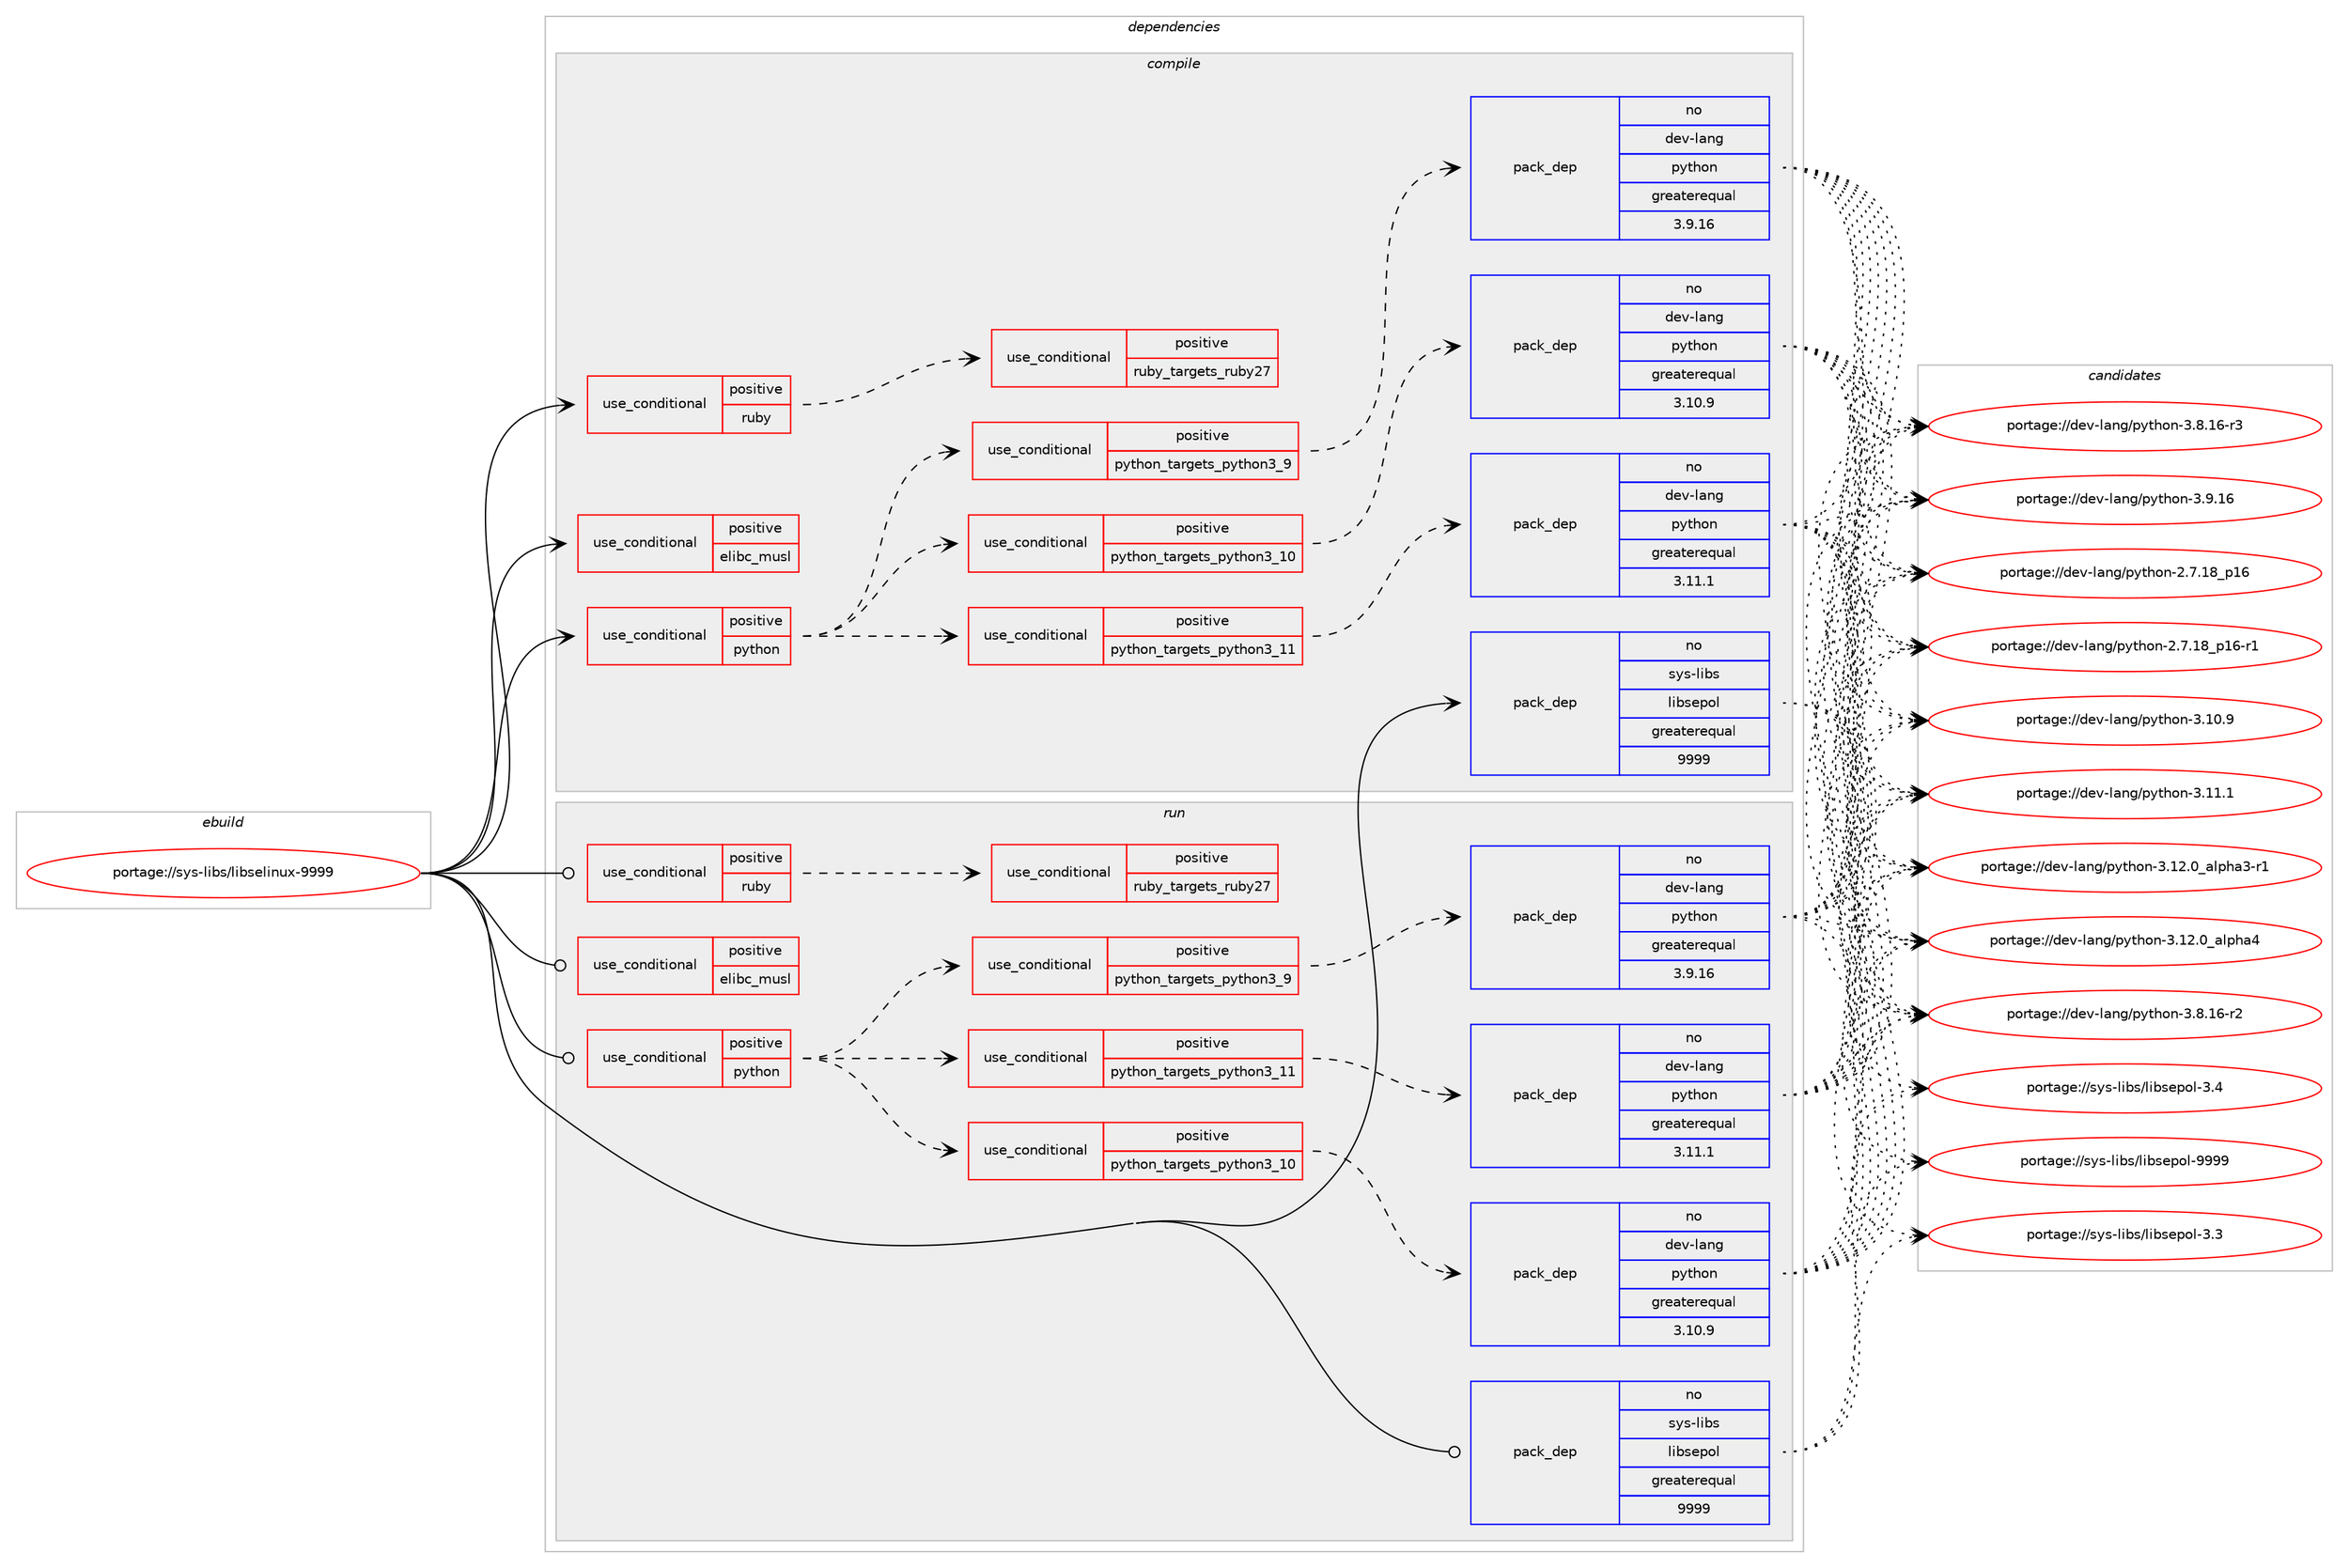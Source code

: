digraph prolog {

# *************
# Graph options
# *************

newrank=true;
concentrate=true;
compound=true;
graph [rankdir=LR,fontname=Helvetica,fontsize=10,ranksep=1.5];#, ranksep=2.5, nodesep=0.2];
edge  [arrowhead=vee];
node  [fontname=Helvetica,fontsize=10];

# **********
# The ebuild
# **********

subgraph cluster_leftcol {
color=gray;
rank=same;
label=<<i>ebuild</i>>;
id [label="portage://sys-libs/libselinux-9999", color=red, width=4, href="../sys-libs/libselinux-9999.svg"];
}

# ****************
# The dependencies
# ****************

subgraph cluster_midcol {
color=gray;
label=<<i>dependencies</i>>;
subgraph cluster_compile {
fillcolor="#eeeeee";
style=filled;
label=<<i>compile</i>>;
subgraph cond6977 {
dependency11008 [label=<<TABLE BORDER="0" CELLBORDER="1" CELLSPACING="0" CELLPADDING="4"><TR><TD ROWSPAN="3" CELLPADDING="10">use_conditional</TD></TR><TR><TD>positive</TD></TR><TR><TD>elibc_musl</TD></TR></TABLE>>, shape=none, color=red];
# *** BEGIN UNKNOWN DEPENDENCY TYPE (TODO) ***
# dependency11008 -> package_dependency(portage://sys-libs/libselinux-9999,install,no,sys-libs,fts-standalone,none,[,,],[],[])
# *** END UNKNOWN DEPENDENCY TYPE (TODO) ***

}
id:e -> dependency11008:w [weight=20,style="solid",arrowhead="vee"];
subgraph cond6978 {
dependency11009 [label=<<TABLE BORDER="0" CELLBORDER="1" CELLSPACING="0" CELLPADDING="4"><TR><TD ROWSPAN="3" CELLPADDING="10">use_conditional</TD></TR><TR><TD>positive</TD></TR><TR><TD>python</TD></TR></TABLE>>, shape=none, color=red];
subgraph cond6979 {
dependency11010 [label=<<TABLE BORDER="0" CELLBORDER="1" CELLSPACING="0" CELLPADDING="4"><TR><TD ROWSPAN="3" CELLPADDING="10">use_conditional</TD></TR><TR><TD>positive</TD></TR><TR><TD>python_targets_python3_9</TD></TR></TABLE>>, shape=none, color=red];
subgraph pack3943 {
dependency11011 [label=<<TABLE BORDER="0" CELLBORDER="1" CELLSPACING="0" CELLPADDING="4" WIDTH="220"><TR><TD ROWSPAN="6" CELLPADDING="30">pack_dep</TD></TR><TR><TD WIDTH="110">no</TD></TR><TR><TD>dev-lang</TD></TR><TR><TD>python</TD></TR><TR><TD>greaterequal</TD></TR><TR><TD>3.9.16</TD></TR></TABLE>>, shape=none, color=blue];
}
dependency11010:e -> dependency11011:w [weight=20,style="dashed",arrowhead="vee"];
}
dependency11009:e -> dependency11010:w [weight=20,style="dashed",arrowhead="vee"];
subgraph cond6980 {
dependency11012 [label=<<TABLE BORDER="0" CELLBORDER="1" CELLSPACING="0" CELLPADDING="4"><TR><TD ROWSPAN="3" CELLPADDING="10">use_conditional</TD></TR><TR><TD>positive</TD></TR><TR><TD>python_targets_python3_10</TD></TR></TABLE>>, shape=none, color=red];
subgraph pack3944 {
dependency11013 [label=<<TABLE BORDER="0" CELLBORDER="1" CELLSPACING="0" CELLPADDING="4" WIDTH="220"><TR><TD ROWSPAN="6" CELLPADDING="30">pack_dep</TD></TR><TR><TD WIDTH="110">no</TD></TR><TR><TD>dev-lang</TD></TR><TR><TD>python</TD></TR><TR><TD>greaterequal</TD></TR><TR><TD>3.10.9</TD></TR></TABLE>>, shape=none, color=blue];
}
dependency11012:e -> dependency11013:w [weight=20,style="dashed",arrowhead="vee"];
}
dependency11009:e -> dependency11012:w [weight=20,style="dashed",arrowhead="vee"];
subgraph cond6981 {
dependency11014 [label=<<TABLE BORDER="0" CELLBORDER="1" CELLSPACING="0" CELLPADDING="4"><TR><TD ROWSPAN="3" CELLPADDING="10">use_conditional</TD></TR><TR><TD>positive</TD></TR><TR><TD>python_targets_python3_11</TD></TR></TABLE>>, shape=none, color=red];
subgraph pack3945 {
dependency11015 [label=<<TABLE BORDER="0" CELLBORDER="1" CELLSPACING="0" CELLPADDING="4" WIDTH="220"><TR><TD ROWSPAN="6" CELLPADDING="30">pack_dep</TD></TR><TR><TD WIDTH="110">no</TD></TR><TR><TD>dev-lang</TD></TR><TR><TD>python</TD></TR><TR><TD>greaterequal</TD></TR><TR><TD>3.11.1</TD></TR></TABLE>>, shape=none, color=blue];
}
dependency11014:e -> dependency11015:w [weight=20,style="dashed",arrowhead="vee"];
}
dependency11009:e -> dependency11014:w [weight=20,style="dashed",arrowhead="vee"];
}
id:e -> dependency11009:w [weight=20,style="solid",arrowhead="vee"];
subgraph cond6982 {
dependency11016 [label=<<TABLE BORDER="0" CELLBORDER="1" CELLSPACING="0" CELLPADDING="4"><TR><TD ROWSPAN="3" CELLPADDING="10">use_conditional</TD></TR><TR><TD>positive</TD></TR><TR><TD>ruby</TD></TR></TABLE>>, shape=none, color=red];
subgraph cond6983 {
dependency11017 [label=<<TABLE BORDER="0" CELLBORDER="1" CELLSPACING="0" CELLPADDING="4"><TR><TD ROWSPAN="3" CELLPADDING="10">use_conditional</TD></TR><TR><TD>positive</TD></TR><TR><TD>ruby_targets_ruby27</TD></TR></TABLE>>, shape=none, color=red];
# *** BEGIN UNKNOWN DEPENDENCY TYPE (TODO) ***
# dependency11017 -> package_dependency(portage://sys-libs/libselinux-9999,install,no,dev-lang,ruby,none,[,,],[slot(2.7)],[])
# *** END UNKNOWN DEPENDENCY TYPE (TODO) ***

}
dependency11016:e -> dependency11017:w [weight=20,style="dashed",arrowhead="vee"];
}
id:e -> dependency11016:w [weight=20,style="solid",arrowhead="vee"];
# *** BEGIN UNKNOWN DEPENDENCY TYPE (TODO) ***
# id -> package_dependency(portage://sys-libs/libselinux-9999,install,no,dev-libs,libpcre2,none,[,,],any_same_slot,[use(optenable(static-libs),none),use(optenable(abi_x86_32),negative),use(optenable(abi_x86_64),negative),use(optenable(abi_x86_x32),negative),use(optenable(abi_mips_n32),negative),use(optenable(abi_mips_n64),negative),use(optenable(abi_mips_o32),negative),use(optenable(abi_s390_32),negative),use(optenable(abi_s390_64),negative)])
# *** END UNKNOWN DEPENDENCY TYPE (TODO) ***

subgraph pack3946 {
dependency11018 [label=<<TABLE BORDER="0" CELLBORDER="1" CELLSPACING="0" CELLPADDING="4" WIDTH="220"><TR><TD ROWSPAN="6" CELLPADDING="30">pack_dep</TD></TR><TR><TD WIDTH="110">no</TD></TR><TR><TD>sys-libs</TD></TR><TR><TD>libsepol</TD></TR><TR><TD>greaterequal</TD></TR><TR><TD>9999</TD></TR></TABLE>>, shape=none, color=blue];
}
id:e -> dependency11018:w [weight=20,style="solid",arrowhead="vee"];
}
subgraph cluster_compileandrun {
fillcolor="#eeeeee";
style=filled;
label=<<i>compile and run</i>>;
}
subgraph cluster_run {
fillcolor="#eeeeee";
style=filled;
label=<<i>run</i>>;
subgraph cond6984 {
dependency11019 [label=<<TABLE BORDER="0" CELLBORDER="1" CELLSPACING="0" CELLPADDING="4"><TR><TD ROWSPAN="3" CELLPADDING="10">use_conditional</TD></TR><TR><TD>positive</TD></TR><TR><TD>elibc_musl</TD></TR></TABLE>>, shape=none, color=red];
# *** BEGIN UNKNOWN DEPENDENCY TYPE (TODO) ***
# dependency11019 -> package_dependency(portage://sys-libs/libselinux-9999,run,no,sys-libs,fts-standalone,none,[,,],[],[])
# *** END UNKNOWN DEPENDENCY TYPE (TODO) ***

}
id:e -> dependency11019:w [weight=20,style="solid",arrowhead="odot"];
subgraph cond6985 {
dependency11020 [label=<<TABLE BORDER="0" CELLBORDER="1" CELLSPACING="0" CELLPADDING="4"><TR><TD ROWSPAN="3" CELLPADDING="10">use_conditional</TD></TR><TR><TD>positive</TD></TR><TR><TD>python</TD></TR></TABLE>>, shape=none, color=red];
subgraph cond6986 {
dependency11021 [label=<<TABLE BORDER="0" CELLBORDER="1" CELLSPACING="0" CELLPADDING="4"><TR><TD ROWSPAN="3" CELLPADDING="10">use_conditional</TD></TR><TR><TD>positive</TD></TR><TR><TD>python_targets_python3_9</TD></TR></TABLE>>, shape=none, color=red];
subgraph pack3947 {
dependency11022 [label=<<TABLE BORDER="0" CELLBORDER="1" CELLSPACING="0" CELLPADDING="4" WIDTH="220"><TR><TD ROWSPAN="6" CELLPADDING="30">pack_dep</TD></TR><TR><TD WIDTH="110">no</TD></TR><TR><TD>dev-lang</TD></TR><TR><TD>python</TD></TR><TR><TD>greaterequal</TD></TR><TR><TD>3.9.16</TD></TR></TABLE>>, shape=none, color=blue];
}
dependency11021:e -> dependency11022:w [weight=20,style="dashed",arrowhead="vee"];
}
dependency11020:e -> dependency11021:w [weight=20,style="dashed",arrowhead="vee"];
subgraph cond6987 {
dependency11023 [label=<<TABLE BORDER="0" CELLBORDER="1" CELLSPACING="0" CELLPADDING="4"><TR><TD ROWSPAN="3" CELLPADDING="10">use_conditional</TD></TR><TR><TD>positive</TD></TR><TR><TD>python_targets_python3_10</TD></TR></TABLE>>, shape=none, color=red];
subgraph pack3948 {
dependency11024 [label=<<TABLE BORDER="0" CELLBORDER="1" CELLSPACING="0" CELLPADDING="4" WIDTH="220"><TR><TD ROWSPAN="6" CELLPADDING="30">pack_dep</TD></TR><TR><TD WIDTH="110">no</TD></TR><TR><TD>dev-lang</TD></TR><TR><TD>python</TD></TR><TR><TD>greaterequal</TD></TR><TR><TD>3.10.9</TD></TR></TABLE>>, shape=none, color=blue];
}
dependency11023:e -> dependency11024:w [weight=20,style="dashed",arrowhead="vee"];
}
dependency11020:e -> dependency11023:w [weight=20,style="dashed",arrowhead="vee"];
subgraph cond6988 {
dependency11025 [label=<<TABLE BORDER="0" CELLBORDER="1" CELLSPACING="0" CELLPADDING="4"><TR><TD ROWSPAN="3" CELLPADDING="10">use_conditional</TD></TR><TR><TD>positive</TD></TR><TR><TD>python_targets_python3_11</TD></TR></TABLE>>, shape=none, color=red];
subgraph pack3949 {
dependency11026 [label=<<TABLE BORDER="0" CELLBORDER="1" CELLSPACING="0" CELLPADDING="4" WIDTH="220"><TR><TD ROWSPAN="6" CELLPADDING="30">pack_dep</TD></TR><TR><TD WIDTH="110">no</TD></TR><TR><TD>dev-lang</TD></TR><TR><TD>python</TD></TR><TR><TD>greaterequal</TD></TR><TR><TD>3.11.1</TD></TR></TABLE>>, shape=none, color=blue];
}
dependency11025:e -> dependency11026:w [weight=20,style="dashed",arrowhead="vee"];
}
dependency11020:e -> dependency11025:w [weight=20,style="dashed",arrowhead="vee"];
}
id:e -> dependency11020:w [weight=20,style="solid",arrowhead="odot"];
subgraph cond6989 {
dependency11027 [label=<<TABLE BORDER="0" CELLBORDER="1" CELLSPACING="0" CELLPADDING="4"><TR><TD ROWSPAN="3" CELLPADDING="10">use_conditional</TD></TR><TR><TD>positive</TD></TR><TR><TD>ruby</TD></TR></TABLE>>, shape=none, color=red];
subgraph cond6990 {
dependency11028 [label=<<TABLE BORDER="0" CELLBORDER="1" CELLSPACING="0" CELLPADDING="4"><TR><TD ROWSPAN="3" CELLPADDING="10">use_conditional</TD></TR><TR><TD>positive</TD></TR><TR><TD>ruby_targets_ruby27</TD></TR></TABLE>>, shape=none, color=red];
# *** BEGIN UNKNOWN DEPENDENCY TYPE (TODO) ***
# dependency11028 -> package_dependency(portage://sys-libs/libselinux-9999,run,no,dev-lang,ruby,none,[,,],[slot(2.7)],[])
# *** END UNKNOWN DEPENDENCY TYPE (TODO) ***

}
dependency11027:e -> dependency11028:w [weight=20,style="dashed",arrowhead="vee"];
}
id:e -> dependency11027:w [weight=20,style="solid",arrowhead="odot"];
# *** BEGIN UNKNOWN DEPENDENCY TYPE (TODO) ***
# id -> package_dependency(portage://sys-libs/libselinux-9999,run,no,dev-libs,libpcre2,none,[,,],any_same_slot,[use(optenable(static-libs),none),use(optenable(abi_x86_32),negative),use(optenable(abi_x86_64),negative),use(optenable(abi_x86_x32),negative),use(optenable(abi_mips_n32),negative),use(optenable(abi_mips_n64),negative),use(optenable(abi_mips_o32),negative),use(optenable(abi_s390_32),negative),use(optenable(abi_s390_64),negative)])
# *** END UNKNOWN DEPENDENCY TYPE (TODO) ***

subgraph pack3950 {
dependency11029 [label=<<TABLE BORDER="0" CELLBORDER="1" CELLSPACING="0" CELLPADDING="4" WIDTH="220"><TR><TD ROWSPAN="6" CELLPADDING="30">pack_dep</TD></TR><TR><TD WIDTH="110">no</TD></TR><TR><TD>sys-libs</TD></TR><TR><TD>libsepol</TD></TR><TR><TD>greaterequal</TD></TR><TR><TD>9999</TD></TR></TABLE>>, shape=none, color=blue];
}
id:e -> dependency11029:w [weight=20,style="solid",arrowhead="odot"];
}
}

# **************
# The candidates
# **************

subgraph cluster_choices {
rank=same;
color=gray;
label=<<i>candidates</i>>;

subgraph choice3943 {
color=black;
nodesep=1;
choice10010111845108971101034711212111610411111045504655464956951124954 [label="portage://dev-lang/python-2.7.18_p16", color=red, width=4,href="../dev-lang/python-2.7.18_p16.svg"];
choice100101118451089711010347112121116104111110455046554649569511249544511449 [label="portage://dev-lang/python-2.7.18_p16-r1", color=red, width=4,href="../dev-lang/python-2.7.18_p16-r1.svg"];
choice10010111845108971101034711212111610411111045514649484657 [label="portage://dev-lang/python-3.10.9", color=red, width=4,href="../dev-lang/python-3.10.9.svg"];
choice10010111845108971101034711212111610411111045514649494649 [label="portage://dev-lang/python-3.11.1", color=red, width=4,href="../dev-lang/python-3.11.1.svg"];
choice10010111845108971101034711212111610411111045514649504648959710811210497514511449 [label="portage://dev-lang/python-3.12.0_alpha3-r1", color=red, width=4,href="../dev-lang/python-3.12.0_alpha3-r1.svg"];
choice1001011184510897110103471121211161041111104551464950464895971081121049752 [label="portage://dev-lang/python-3.12.0_alpha4", color=red, width=4,href="../dev-lang/python-3.12.0_alpha4.svg"];
choice100101118451089711010347112121116104111110455146564649544511450 [label="portage://dev-lang/python-3.8.16-r2", color=red, width=4,href="../dev-lang/python-3.8.16-r2.svg"];
choice100101118451089711010347112121116104111110455146564649544511451 [label="portage://dev-lang/python-3.8.16-r3", color=red, width=4,href="../dev-lang/python-3.8.16-r3.svg"];
choice10010111845108971101034711212111610411111045514657464954 [label="portage://dev-lang/python-3.9.16", color=red, width=4,href="../dev-lang/python-3.9.16.svg"];
dependency11011:e -> choice10010111845108971101034711212111610411111045504655464956951124954:w [style=dotted,weight="100"];
dependency11011:e -> choice100101118451089711010347112121116104111110455046554649569511249544511449:w [style=dotted,weight="100"];
dependency11011:e -> choice10010111845108971101034711212111610411111045514649484657:w [style=dotted,weight="100"];
dependency11011:e -> choice10010111845108971101034711212111610411111045514649494649:w [style=dotted,weight="100"];
dependency11011:e -> choice10010111845108971101034711212111610411111045514649504648959710811210497514511449:w [style=dotted,weight="100"];
dependency11011:e -> choice1001011184510897110103471121211161041111104551464950464895971081121049752:w [style=dotted,weight="100"];
dependency11011:e -> choice100101118451089711010347112121116104111110455146564649544511450:w [style=dotted,weight="100"];
dependency11011:e -> choice100101118451089711010347112121116104111110455146564649544511451:w [style=dotted,weight="100"];
dependency11011:e -> choice10010111845108971101034711212111610411111045514657464954:w [style=dotted,weight="100"];
}
subgraph choice3944 {
color=black;
nodesep=1;
choice10010111845108971101034711212111610411111045504655464956951124954 [label="portage://dev-lang/python-2.7.18_p16", color=red, width=4,href="../dev-lang/python-2.7.18_p16.svg"];
choice100101118451089711010347112121116104111110455046554649569511249544511449 [label="portage://dev-lang/python-2.7.18_p16-r1", color=red, width=4,href="../dev-lang/python-2.7.18_p16-r1.svg"];
choice10010111845108971101034711212111610411111045514649484657 [label="portage://dev-lang/python-3.10.9", color=red, width=4,href="../dev-lang/python-3.10.9.svg"];
choice10010111845108971101034711212111610411111045514649494649 [label="portage://dev-lang/python-3.11.1", color=red, width=4,href="../dev-lang/python-3.11.1.svg"];
choice10010111845108971101034711212111610411111045514649504648959710811210497514511449 [label="portage://dev-lang/python-3.12.0_alpha3-r1", color=red, width=4,href="../dev-lang/python-3.12.0_alpha3-r1.svg"];
choice1001011184510897110103471121211161041111104551464950464895971081121049752 [label="portage://dev-lang/python-3.12.0_alpha4", color=red, width=4,href="../dev-lang/python-3.12.0_alpha4.svg"];
choice100101118451089711010347112121116104111110455146564649544511450 [label="portage://dev-lang/python-3.8.16-r2", color=red, width=4,href="../dev-lang/python-3.8.16-r2.svg"];
choice100101118451089711010347112121116104111110455146564649544511451 [label="portage://dev-lang/python-3.8.16-r3", color=red, width=4,href="../dev-lang/python-3.8.16-r3.svg"];
choice10010111845108971101034711212111610411111045514657464954 [label="portage://dev-lang/python-3.9.16", color=red, width=4,href="../dev-lang/python-3.9.16.svg"];
dependency11013:e -> choice10010111845108971101034711212111610411111045504655464956951124954:w [style=dotted,weight="100"];
dependency11013:e -> choice100101118451089711010347112121116104111110455046554649569511249544511449:w [style=dotted,weight="100"];
dependency11013:e -> choice10010111845108971101034711212111610411111045514649484657:w [style=dotted,weight="100"];
dependency11013:e -> choice10010111845108971101034711212111610411111045514649494649:w [style=dotted,weight="100"];
dependency11013:e -> choice10010111845108971101034711212111610411111045514649504648959710811210497514511449:w [style=dotted,weight="100"];
dependency11013:e -> choice1001011184510897110103471121211161041111104551464950464895971081121049752:w [style=dotted,weight="100"];
dependency11013:e -> choice100101118451089711010347112121116104111110455146564649544511450:w [style=dotted,weight="100"];
dependency11013:e -> choice100101118451089711010347112121116104111110455146564649544511451:w [style=dotted,weight="100"];
dependency11013:e -> choice10010111845108971101034711212111610411111045514657464954:w [style=dotted,weight="100"];
}
subgraph choice3945 {
color=black;
nodesep=1;
choice10010111845108971101034711212111610411111045504655464956951124954 [label="portage://dev-lang/python-2.7.18_p16", color=red, width=4,href="../dev-lang/python-2.7.18_p16.svg"];
choice100101118451089711010347112121116104111110455046554649569511249544511449 [label="portage://dev-lang/python-2.7.18_p16-r1", color=red, width=4,href="../dev-lang/python-2.7.18_p16-r1.svg"];
choice10010111845108971101034711212111610411111045514649484657 [label="portage://dev-lang/python-3.10.9", color=red, width=4,href="../dev-lang/python-3.10.9.svg"];
choice10010111845108971101034711212111610411111045514649494649 [label="portage://dev-lang/python-3.11.1", color=red, width=4,href="../dev-lang/python-3.11.1.svg"];
choice10010111845108971101034711212111610411111045514649504648959710811210497514511449 [label="portage://dev-lang/python-3.12.0_alpha3-r1", color=red, width=4,href="../dev-lang/python-3.12.0_alpha3-r1.svg"];
choice1001011184510897110103471121211161041111104551464950464895971081121049752 [label="portage://dev-lang/python-3.12.0_alpha4", color=red, width=4,href="../dev-lang/python-3.12.0_alpha4.svg"];
choice100101118451089711010347112121116104111110455146564649544511450 [label="portage://dev-lang/python-3.8.16-r2", color=red, width=4,href="../dev-lang/python-3.8.16-r2.svg"];
choice100101118451089711010347112121116104111110455146564649544511451 [label="portage://dev-lang/python-3.8.16-r3", color=red, width=4,href="../dev-lang/python-3.8.16-r3.svg"];
choice10010111845108971101034711212111610411111045514657464954 [label="portage://dev-lang/python-3.9.16", color=red, width=4,href="../dev-lang/python-3.9.16.svg"];
dependency11015:e -> choice10010111845108971101034711212111610411111045504655464956951124954:w [style=dotted,weight="100"];
dependency11015:e -> choice100101118451089711010347112121116104111110455046554649569511249544511449:w [style=dotted,weight="100"];
dependency11015:e -> choice10010111845108971101034711212111610411111045514649484657:w [style=dotted,weight="100"];
dependency11015:e -> choice10010111845108971101034711212111610411111045514649494649:w [style=dotted,weight="100"];
dependency11015:e -> choice10010111845108971101034711212111610411111045514649504648959710811210497514511449:w [style=dotted,weight="100"];
dependency11015:e -> choice1001011184510897110103471121211161041111104551464950464895971081121049752:w [style=dotted,weight="100"];
dependency11015:e -> choice100101118451089711010347112121116104111110455146564649544511450:w [style=dotted,weight="100"];
dependency11015:e -> choice100101118451089711010347112121116104111110455146564649544511451:w [style=dotted,weight="100"];
dependency11015:e -> choice10010111845108971101034711212111610411111045514657464954:w [style=dotted,weight="100"];
}
subgraph choice3946 {
color=black;
nodesep=1;
choice1151211154510810598115471081059811510111211110845514651 [label="portage://sys-libs/libsepol-3.3", color=red, width=4,href="../sys-libs/libsepol-3.3.svg"];
choice1151211154510810598115471081059811510111211110845514652 [label="portage://sys-libs/libsepol-3.4", color=red, width=4,href="../sys-libs/libsepol-3.4.svg"];
choice115121115451081059811547108105981151011121111084557575757 [label="portage://sys-libs/libsepol-9999", color=red, width=4,href="../sys-libs/libsepol-9999.svg"];
dependency11018:e -> choice1151211154510810598115471081059811510111211110845514651:w [style=dotted,weight="100"];
dependency11018:e -> choice1151211154510810598115471081059811510111211110845514652:w [style=dotted,weight="100"];
dependency11018:e -> choice115121115451081059811547108105981151011121111084557575757:w [style=dotted,weight="100"];
}
subgraph choice3947 {
color=black;
nodesep=1;
choice10010111845108971101034711212111610411111045504655464956951124954 [label="portage://dev-lang/python-2.7.18_p16", color=red, width=4,href="../dev-lang/python-2.7.18_p16.svg"];
choice100101118451089711010347112121116104111110455046554649569511249544511449 [label="portage://dev-lang/python-2.7.18_p16-r1", color=red, width=4,href="../dev-lang/python-2.7.18_p16-r1.svg"];
choice10010111845108971101034711212111610411111045514649484657 [label="portage://dev-lang/python-3.10.9", color=red, width=4,href="../dev-lang/python-3.10.9.svg"];
choice10010111845108971101034711212111610411111045514649494649 [label="portage://dev-lang/python-3.11.1", color=red, width=4,href="../dev-lang/python-3.11.1.svg"];
choice10010111845108971101034711212111610411111045514649504648959710811210497514511449 [label="portage://dev-lang/python-3.12.0_alpha3-r1", color=red, width=4,href="../dev-lang/python-3.12.0_alpha3-r1.svg"];
choice1001011184510897110103471121211161041111104551464950464895971081121049752 [label="portage://dev-lang/python-3.12.0_alpha4", color=red, width=4,href="../dev-lang/python-3.12.0_alpha4.svg"];
choice100101118451089711010347112121116104111110455146564649544511450 [label="portage://dev-lang/python-3.8.16-r2", color=red, width=4,href="../dev-lang/python-3.8.16-r2.svg"];
choice100101118451089711010347112121116104111110455146564649544511451 [label="portage://dev-lang/python-3.8.16-r3", color=red, width=4,href="../dev-lang/python-3.8.16-r3.svg"];
choice10010111845108971101034711212111610411111045514657464954 [label="portage://dev-lang/python-3.9.16", color=red, width=4,href="../dev-lang/python-3.9.16.svg"];
dependency11022:e -> choice10010111845108971101034711212111610411111045504655464956951124954:w [style=dotted,weight="100"];
dependency11022:e -> choice100101118451089711010347112121116104111110455046554649569511249544511449:w [style=dotted,weight="100"];
dependency11022:e -> choice10010111845108971101034711212111610411111045514649484657:w [style=dotted,weight="100"];
dependency11022:e -> choice10010111845108971101034711212111610411111045514649494649:w [style=dotted,weight="100"];
dependency11022:e -> choice10010111845108971101034711212111610411111045514649504648959710811210497514511449:w [style=dotted,weight="100"];
dependency11022:e -> choice1001011184510897110103471121211161041111104551464950464895971081121049752:w [style=dotted,weight="100"];
dependency11022:e -> choice100101118451089711010347112121116104111110455146564649544511450:w [style=dotted,weight="100"];
dependency11022:e -> choice100101118451089711010347112121116104111110455146564649544511451:w [style=dotted,weight="100"];
dependency11022:e -> choice10010111845108971101034711212111610411111045514657464954:w [style=dotted,weight="100"];
}
subgraph choice3948 {
color=black;
nodesep=1;
choice10010111845108971101034711212111610411111045504655464956951124954 [label="portage://dev-lang/python-2.7.18_p16", color=red, width=4,href="../dev-lang/python-2.7.18_p16.svg"];
choice100101118451089711010347112121116104111110455046554649569511249544511449 [label="portage://dev-lang/python-2.7.18_p16-r1", color=red, width=4,href="../dev-lang/python-2.7.18_p16-r1.svg"];
choice10010111845108971101034711212111610411111045514649484657 [label="portage://dev-lang/python-3.10.9", color=red, width=4,href="../dev-lang/python-3.10.9.svg"];
choice10010111845108971101034711212111610411111045514649494649 [label="portage://dev-lang/python-3.11.1", color=red, width=4,href="../dev-lang/python-3.11.1.svg"];
choice10010111845108971101034711212111610411111045514649504648959710811210497514511449 [label="portage://dev-lang/python-3.12.0_alpha3-r1", color=red, width=4,href="../dev-lang/python-3.12.0_alpha3-r1.svg"];
choice1001011184510897110103471121211161041111104551464950464895971081121049752 [label="portage://dev-lang/python-3.12.0_alpha4", color=red, width=4,href="../dev-lang/python-3.12.0_alpha4.svg"];
choice100101118451089711010347112121116104111110455146564649544511450 [label="portage://dev-lang/python-3.8.16-r2", color=red, width=4,href="../dev-lang/python-3.8.16-r2.svg"];
choice100101118451089711010347112121116104111110455146564649544511451 [label="portage://dev-lang/python-3.8.16-r3", color=red, width=4,href="../dev-lang/python-3.8.16-r3.svg"];
choice10010111845108971101034711212111610411111045514657464954 [label="portage://dev-lang/python-3.9.16", color=red, width=4,href="../dev-lang/python-3.9.16.svg"];
dependency11024:e -> choice10010111845108971101034711212111610411111045504655464956951124954:w [style=dotted,weight="100"];
dependency11024:e -> choice100101118451089711010347112121116104111110455046554649569511249544511449:w [style=dotted,weight="100"];
dependency11024:e -> choice10010111845108971101034711212111610411111045514649484657:w [style=dotted,weight="100"];
dependency11024:e -> choice10010111845108971101034711212111610411111045514649494649:w [style=dotted,weight="100"];
dependency11024:e -> choice10010111845108971101034711212111610411111045514649504648959710811210497514511449:w [style=dotted,weight="100"];
dependency11024:e -> choice1001011184510897110103471121211161041111104551464950464895971081121049752:w [style=dotted,weight="100"];
dependency11024:e -> choice100101118451089711010347112121116104111110455146564649544511450:w [style=dotted,weight="100"];
dependency11024:e -> choice100101118451089711010347112121116104111110455146564649544511451:w [style=dotted,weight="100"];
dependency11024:e -> choice10010111845108971101034711212111610411111045514657464954:w [style=dotted,weight="100"];
}
subgraph choice3949 {
color=black;
nodesep=1;
choice10010111845108971101034711212111610411111045504655464956951124954 [label="portage://dev-lang/python-2.7.18_p16", color=red, width=4,href="../dev-lang/python-2.7.18_p16.svg"];
choice100101118451089711010347112121116104111110455046554649569511249544511449 [label="portage://dev-lang/python-2.7.18_p16-r1", color=red, width=4,href="../dev-lang/python-2.7.18_p16-r1.svg"];
choice10010111845108971101034711212111610411111045514649484657 [label="portage://dev-lang/python-3.10.9", color=red, width=4,href="../dev-lang/python-3.10.9.svg"];
choice10010111845108971101034711212111610411111045514649494649 [label="portage://dev-lang/python-3.11.1", color=red, width=4,href="../dev-lang/python-3.11.1.svg"];
choice10010111845108971101034711212111610411111045514649504648959710811210497514511449 [label="portage://dev-lang/python-3.12.0_alpha3-r1", color=red, width=4,href="../dev-lang/python-3.12.0_alpha3-r1.svg"];
choice1001011184510897110103471121211161041111104551464950464895971081121049752 [label="portage://dev-lang/python-3.12.0_alpha4", color=red, width=4,href="../dev-lang/python-3.12.0_alpha4.svg"];
choice100101118451089711010347112121116104111110455146564649544511450 [label="portage://dev-lang/python-3.8.16-r2", color=red, width=4,href="../dev-lang/python-3.8.16-r2.svg"];
choice100101118451089711010347112121116104111110455146564649544511451 [label="portage://dev-lang/python-3.8.16-r3", color=red, width=4,href="../dev-lang/python-3.8.16-r3.svg"];
choice10010111845108971101034711212111610411111045514657464954 [label="portage://dev-lang/python-3.9.16", color=red, width=4,href="../dev-lang/python-3.9.16.svg"];
dependency11026:e -> choice10010111845108971101034711212111610411111045504655464956951124954:w [style=dotted,weight="100"];
dependency11026:e -> choice100101118451089711010347112121116104111110455046554649569511249544511449:w [style=dotted,weight="100"];
dependency11026:e -> choice10010111845108971101034711212111610411111045514649484657:w [style=dotted,weight="100"];
dependency11026:e -> choice10010111845108971101034711212111610411111045514649494649:w [style=dotted,weight="100"];
dependency11026:e -> choice10010111845108971101034711212111610411111045514649504648959710811210497514511449:w [style=dotted,weight="100"];
dependency11026:e -> choice1001011184510897110103471121211161041111104551464950464895971081121049752:w [style=dotted,weight="100"];
dependency11026:e -> choice100101118451089711010347112121116104111110455146564649544511450:w [style=dotted,weight="100"];
dependency11026:e -> choice100101118451089711010347112121116104111110455146564649544511451:w [style=dotted,weight="100"];
dependency11026:e -> choice10010111845108971101034711212111610411111045514657464954:w [style=dotted,weight="100"];
}
subgraph choice3950 {
color=black;
nodesep=1;
choice1151211154510810598115471081059811510111211110845514651 [label="portage://sys-libs/libsepol-3.3", color=red, width=4,href="../sys-libs/libsepol-3.3.svg"];
choice1151211154510810598115471081059811510111211110845514652 [label="portage://sys-libs/libsepol-3.4", color=red, width=4,href="../sys-libs/libsepol-3.4.svg"];
choice115121115451081059811547108105981151011121111084557575757 [label="portage://sys-libs/libsepol-9999", color=red, width=4,href="../sys-libs/libsepol-9999.svg"];
dependency11029:e -> choice1151211154510810598115471081059811510111211110845514651:w [style=dotted,weight="100"];
dependency11029:e -> choice1151211154510810598115471081059811510111211110845514652:w [style=dotted,weight="100"];
dependency11029:e -> choice115121115451081059811547108105981151011121111084557575757:w [style=dotted,weight="100"];
}
}

}
